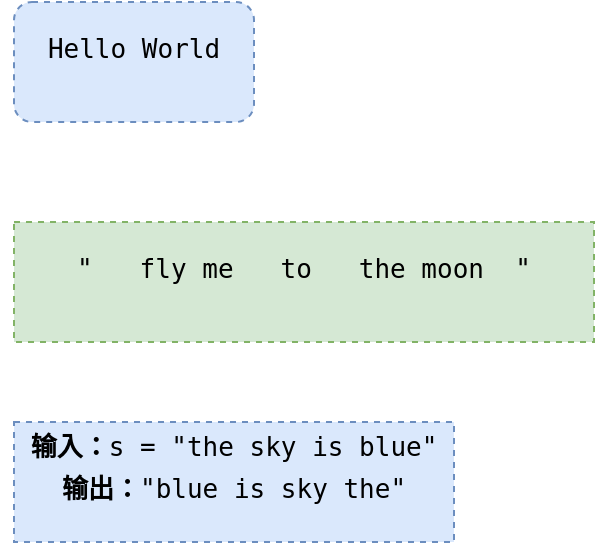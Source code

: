 <mxfile version="15.5.1" type="github">
  <diagram id="6X_F68VVUrb3boVa3f8b" name="第 1 页">
    <mxGraphModel dx="701" dy="414" grid="1" gridSize="10" guides="1" tooltips="1" connect="1" arrows="1" fold="1" page="1" pageScale="1" pageWidth="827" pageHeight="1169" math="0" shadow="0">
      <root>
        <mxCell id="0" />
        <mxCell id="1" parent="0" />
        <mxCell id="fllYiq5xDvkJnY3daCnH-1" value="&lt;pre style=&quot;box-sizing: border-box ; font-size: 13px ; font-family: , &amp;#34;consolas&amp;#34; , &amp;#34;liberation mono&amp;#34; , &amp;#34;menlo&amp;#34; , &amp;#34;courier&amp;#34; , monospace ; margin-top: 0px ; margin-bottom: 1em ; overflow: auto ; background: rgba() ; padding: 10px 15px ; color: rgba(, 1) ; line-height: 1.6 ; border-radius: 3px&quot;&gt;Hello World&lt;/pre&gt;" style="rounded=1;whiteSpace=wrap;html=1;fillColor=#dae8fc;strokeColor=#6c8ebf;shadow=0;dashed=1;" vertex="1" parent="1">
          <mxGeometry x="70" y="50" width="120" height="60" as="geometry" />
        </mxCell>
        <mxCell id="fllYiq5xDvkJnY3daCnH-2" value="&lt;pre style=&quot;box-sizing: border-box ; font-size: 13px ; font-family: , &amp;#34;consolas&amp;#34; , &amp;#34;liberation mono&amp;#34; , &amp;#34;menlo&amp;#34; , &amp;#34;courier&amp;#34; , monospace ; margin-top: 0px ; margin-bottom: 1em ; overflow: auto ; background: rgba() ; padding: 10px 15px ; color: rgba(, 1) ; line-height: 1.6 ; border-radius: 3px&quot;&gt;&quot;   fly me   to   the moon  &quot;&lt;/pre&gt;" style="rounded=0;whiteSpace=wrap;html=1;shadow=0;dashed=1;fillColor=#d5e8d4;strokeColor=#82b366;" vertex="1" parent="1">
          <mxGeometry x="70" y="160" width="290" height="60" as="geometry" />
        </mxCell>
        <mxCell id="fllYiq5xDvkJnY3daCnH-7" value="&lt;pre style=&quot;box-sizing: border-box ; font-size: 13px ; font-family: , &amp;#34;consolas&amp;#34; , &amp;#34;liberation mono&amp;#34; , &amp;#34;menlo&amp;#34; , &amp;#34;courier&amp;#34; , monospace ; margin-top: 0px ; margin-bottom: 1em ; overflow: auto ; background: rgba() ; padding: 10px 15px ; color: rgba(, 1) ; line-height: 1.6 ; border-radius: 3px&quot;&gt;&lt;span style=&quot;box-sizing: border-box ; font-weight: bolder&quot;&gt;输入：&lt;/span&gt;s = &quot;&lt;code style=&quot;box-sizing: border-box ; font-family: , &amp;#34;consolas&amp;#34; , &amp;#34;liberation mono&amp;#34; , &amp;#34;menlo&amp;#34; , &amp;#34;courier&amp;#34; , monospace ; background-color: transparent ; color: inherit ; padding: 0px ; border-radius: 3px&quot;&gt;the sky is blue&lt;/code&gt;&quot;&lt;br/&gt;&lt;span style=&quot;box-sizing: border-box ; font-weight: bolder&quot;&gt;输出：&lt;/span&gt;&quot;&lt;code style=&quot;box-sizing: border-box ; font-family: , &amp;#34;consolas&amp;#34; , &amp;#34;liberation mono&amp;#34; , &amp;#34;menlo&amp;#34; , &amp;#34;courier&amp;#34; , monospace ; background-color: transparent ; color: inherit ; padding: 0px ; border-radius: 3px&quot;&gt;blue is sky the&lt;/code&gt;&quot;&lt;/pre&gt;" style="rounded=0;whiteSpace=wrap;html=1;shadow=0;dashed=1;fontSize=15;fillColor=#dae8fc;strokeColor=#6c8ebf;" vertex="1" parent="1">
          <mxGeometry x="70" y="260" width="220" height="60" as="geometry" />
        </mxCell>
      </root>
    </mxGraphModel>
  </diagram>
</mxfile>
